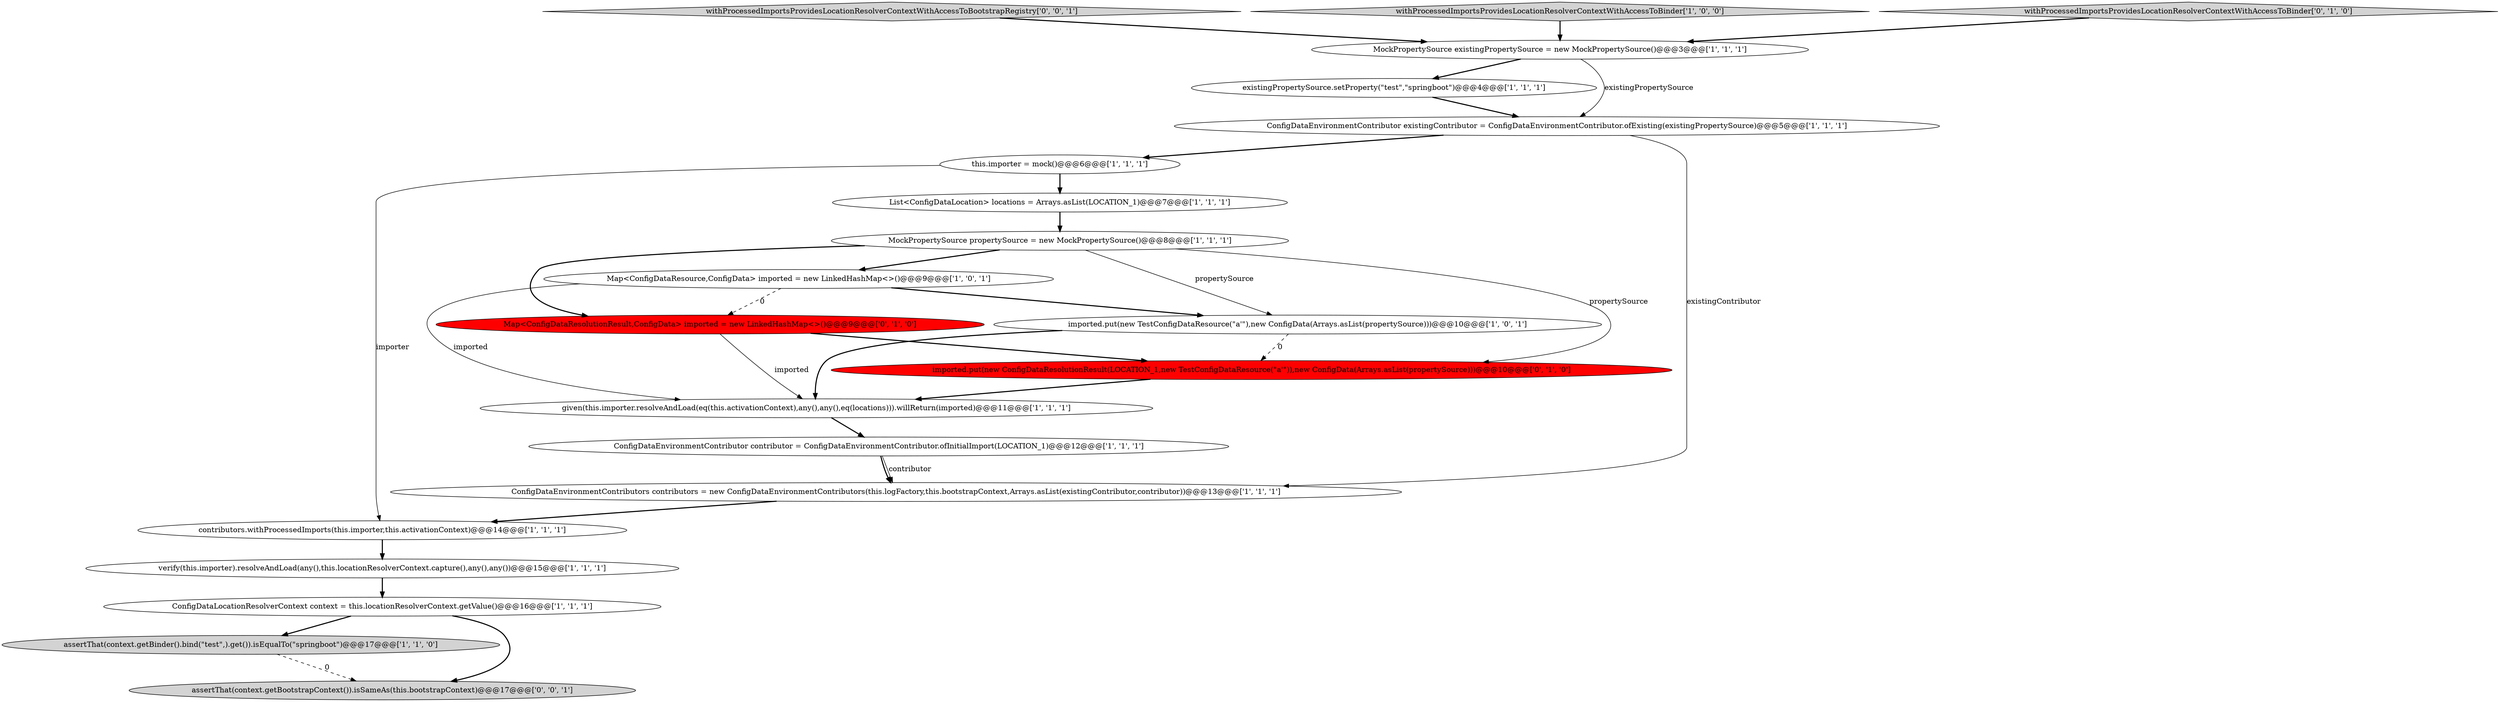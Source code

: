 digraph {
6 [style = filled, label = "List<ConfigDataLocation> locations = Arrays.asList(LOCATION_1)@@@7@@@['1', '1', '1']", fillcolor = white, shape = ellipse image = "AAA0AAABBB1BBB"];
16 [style = filled, label = "Map<ConfigDataResolutionResult,ConfigData> imported = new LinkedHashMap<>()@@@9@@@['0', '1', '0']", fillcolor = red, shape = ellipse image = "AAA1AAABBB2BBB"];
4 [style = filled, label = "imported.put(new TestConfigDataResource(\"a'\"),new ConfigData(Arrays.asList(propertySource)))@@@10@@@['1', '0', '1']", fillcolor = white, shape = ellipse image = "AAA0AAABBB1BBB"];
5 [style = filled, label = "existingPropertySource.setProperty(\"test\",\"springboot\")@@@4@@@['1', '1', '1']", fillcolor = white, shape = ellipse image = "AAA0AAABBB1BBB"];
17 [style = filled, label = "imported.put(new ConfigDataResolutionResult(LOCATION_1,new TestConfigDataResource(\"a'\")),new ConfigData(Arrays.asList(propertySource)))@@@10@@@['0', '1', '0']", fillcolor = red, shape = ellipse image = "AAA1AAABBB2BBB"];
9 [style = filled, label = "ConfigDataEnvironmentContributors contributors = new ConfigDataEnvironmentContributors(this.logFactory,this.bootstrapContext,Arrays.asList(existingContributor,contributor))@@@13@@@['1', '1', '1']", fillcolor = white, shape = ellipse image = "AAA0AAABBB1BBB"];
11 [style = filled, label = "assertThat(context.getBinder().bind(\"test\",).get()).isEqualTo(\"springboot\")@@@17@@@['1', '1', '0']", fillcolor = lightgray, shape = ellipse image = "AAA0AAABBB1BBB"];
20 [style = filled, label = "withProcessedImportsProvidesLocationResolverContextWithAccessToBootstrapRegistry['0', '0', '1']", fillcolor = lightgray, shape = diamond image = "AAA0AAABBB3BBB"];
19 [style = filled, label = "assertThat(context.getBootstrapContext()).isSameAs(this.bootstrapContext)@@@17@@@['0', '0', '1']", fillcolor = lightgray, shape = ellipse image = "AAA0AAABBB3BBB"];
10 [style = filled, label = "MockPropertySource existingPropertySource = new MockPropertySource()@@@3@@@['1', '1', '1']", fillcolor = white, shape = ellipse image = "AAA0AAABBB1BBB"];
12 [style = filled, label = "contributors.withProcessedImports(this.importer,this.activationContext)@@@14@@@['1', '1', '1']", fillcolor = white, shape = ellipse image = "AAA0AAABBB1BBB"];
7 [style = filled, label = "Map<ConfigDataResource,ConfigData> imported = new LinkedHashMap<>()@@@9@@@['1', '0', '1']", fillcolor = white, shape = ellipse image = "AAA0AAABBB1BBB"];
14 [style = filled, label = "MockPropertySource propertySource = new MockPropertySource()@@@8@@@['1', '1', '1']", fillcolor = white, shape = ellipse image = "AAA0AAABBB1BBB"];
8 [style = filled, label = "verify(this.importer).resolveAndLoad(any(),this.locationResolverContext.capture(),any(),any())@@@15@@@['1', '1', '1']", fillcolor = white, shape = ellipse image = "AAA0AAABBB1BBB"];
1 [style = filled, label = "this.importer = mock()@@@6@@@['1', '1', '1']", fillcolor = white, shape = ellipse image = "AAA0AAABBB1BBB"];
13 [style = filled, label = "ConfigDataEnvironmentContributor contributor = ConfigDataEnvironmentContributor.ofInitialImport(LOCATION_1)@@@12@@@['1', '1', '1']", fillcolor = white, shape = ellipse image = "AAA0AAABBB1BBB"];
2 [style = filled, label = "withProcessedImportsProvidesLocationResolverContextWithAccessToBinder['1', '0', '0']", fillcolor = lightgray, shape = diamond image = "AAA0AAABBB1BBB"];
3 [style = filled, label = "ConfigDataLocationResolverContext context = this.locationResolverContext.getValue()@@@16@@@['1', '1', '1']", fillcolor = white, shape = ellipse image = "AAA0AAABBB1BBB"];
18 [style = filled, label = "withProcessedImportsProvidesLocationResolverContextWithAccessToBinder['0', '1', '0']", fillcolor = lightgray, shape = diamond image = "AAA0AAABBB2BBB"];
0 [style = filled, label = "ConfigDataEnvironmentContributor existingContributor = ConfigDataEnvironmentContributor.ofExisting(existingPropertySource)@@@5@@@['1', '1', '1']", fillcolor = white, shape = ellipse image = "AAA0AAABBB1BBB"];
15 [style = filled, label = "given(this.importer.resolveAndLoad(eq(this.activationContext),any(),any(),eq(locations))).willReturn(imported)@@@11@@@['1', '1', '1']", fillcolor = white, shape = ellipse image = "AAA0AAABBB1BBB"];
14->16 [style = bold, label=""];
15->13 [style = bold, label=""];
4->17 [style = dashed, label="0"];
7->16 [style = dashed, label="0"];
8->3 [style = bold, label=""];
4->15 [style = bold, label=""];
3->11 [style = bold, label=""];
7->4 [style = bold, label=""];
16->17 [style = bold, label=""];
2->10 [style = bold, label=""];
16->15 [style = solid, label="imported"];
14->7 [style = bold, label=""];
20->10 [style = bold, label=""];
6->14 [style = bold, label=""];
0->9 [style = solid, label="existingContributor"];
7->15 [style = solid, label="imported"];
1->6 [style = bold, label=""];
10->5 [style = bold, label=""];
18->10 [style = bold, label=""];
5->0 [style = bold, label=""];
3->19 [style = bold, label=""];
11->19 [style = dashed, label="0"];
12->8 [style = bold, label=""];
0->1 [style = bold, label=""];
10->0 [style = solid, label="existingPropertySource"];
17->15 [style = bold, label=""];
14->4 [style = solid, label="propertySource"];
13->9 [style = bold, label=""];
9->12 [style = bold, label=""];
1->12 [style = solid, label="importer"];
13->9 [style = solid, label="contributor"];
14->17 [style = solid, label="propertySource"];
}
